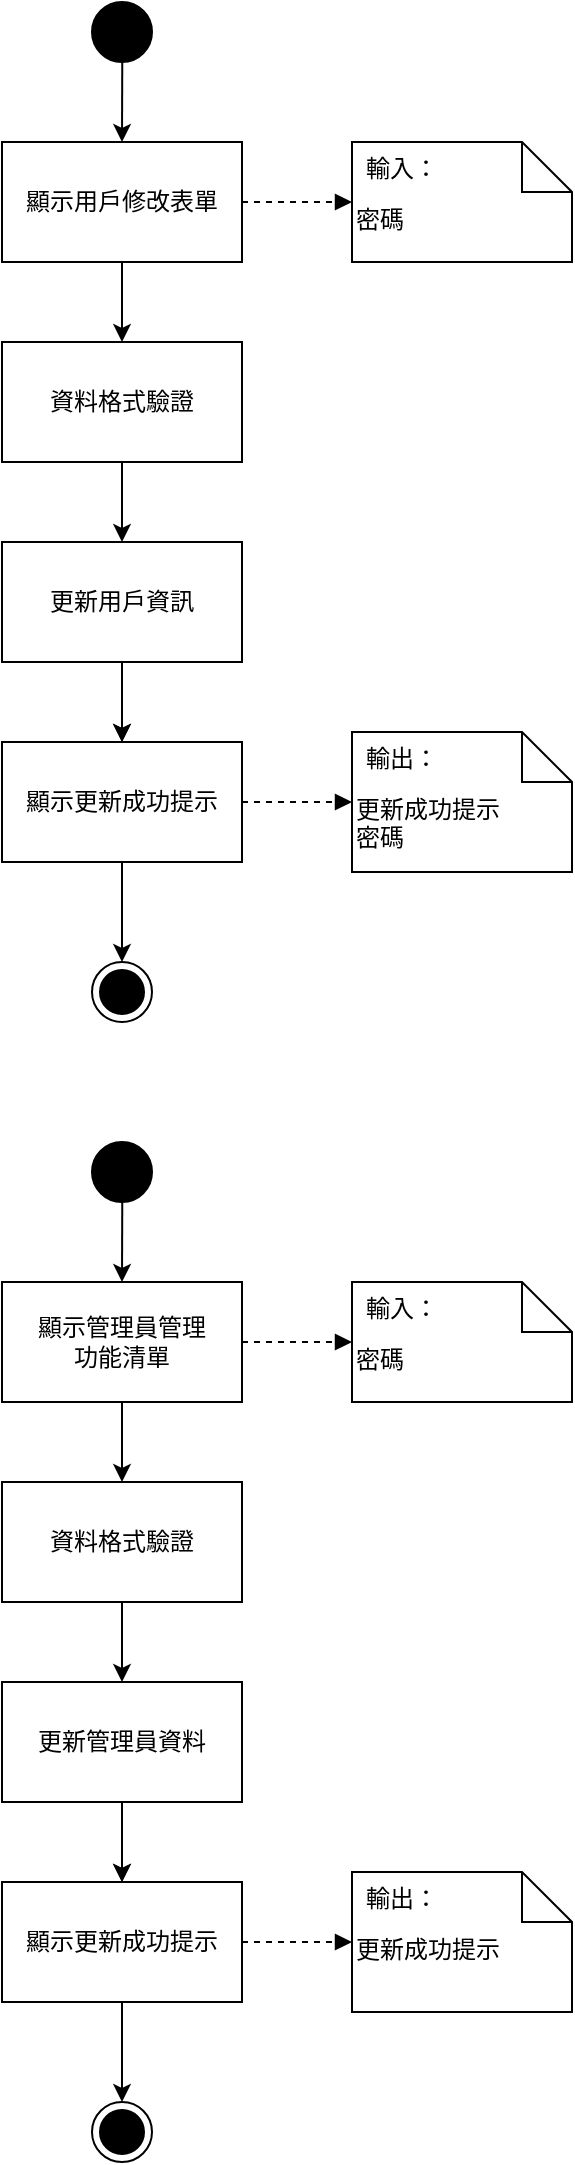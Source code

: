 <mxfile version="22.1.5" type="github">
  <diagram name="第 1 页" id="quUWREb-jlwR2Ny_MdLy">
    <mxGraphModel dx="1290" dy="522" grid="1" gridSize="10" guides="1" tooltips="1" connect="1" arrows="1" fold="1" page="1" pageScale="1" pageWidth="827" pageHeight="1169" math="0" shadow="0">
      <root>
        <mxCell id="0" />
        <mxCell id="1" parent="0" />
        <mxCell id="rR45mx5UOw72tcgHX984-3" value="" style="ellipse;fillColor=strokeColor;html=1;" vertex="1" parent="1">
          <mxGeometry x="165" y="30" width="30" height="30" as="geometry" />
        </mxCell>
        <mxCell id="rR45mx5UOw72tcgHX984-5" value="密碼" style="shape=note2;boundedLbl=1;whiteSpace=wrap;html=1;size=25;verticalAlign=top;align=left;" vertex="1" parent="1">
          <mxGeometry x="295" y="100" width="110" height="60" as="geometry" />
        </mxCell>
        <mxCell id="rR45mx5UOw72tcgHX984-6" value="輸入：" style="resizeWidth=1;part=1;strokeColor=none;fillColor=none;align=left;spacingLeft=5;" vertex="1" parent="rR45mx5UOw72tcgHX984-5">
          <mxGeometry width="110" height="25" relative="1" as="geometry" />
        </mxCell>
        <mxCell id="rR45mx5UOw72tcgHX984-7" value="" style="endArrow=classic;html=1;rounded=0;" edge="1" parent="1" source="rR45mx5UOw72tcgHX984-3" target="rR45mx5UOw72tcgHX984-8">
          <mxGeometry width="50" height="50" relative="1" as="geometry">
            <mxPoint x="465" y="300" as="sourcePoint" />
            <mxPoint x="180" y="100" as="targetPoint" />
          </mxGeometry>
        </mxCell>
        <mxCell id="rR45mx5UOw72tcgHX984-8" value="顯示用戶修改表單" style="rounded=0;whiteSpace=wrap;html=1;" vertex="1" parent="1">
          <mxGeometry x="120" y="100" width="120" height="60" as="geometry" />
        </mxCell>
        <mxCell id="rR45mx5UOw72tcgHX984-13" value="" style="html=1;verticalAlign=bottom;labelBackgroundColor=none;endArrow=block;endFill=1;dashed=1;rounded=0;" edge="1" parent="1" source="rR45mx5UOw72tcgHX984-8" target="rR45mx5UOw72tcgHX984-5">
          <mxGeometry width="160" relative="1" as="geometry">
            <mxPoint x="405" y="270" as="sourcePoint" />
            <mxPoint x="565" y="270" as="targetPoint" />
          </mxGeometry>
        </mxCell>
        <mxCell id="rR45mx5UOw72tcgHX984-14" value="" style="endArrow=classic;html=1;rounded=0;" edge="1" parent="1" target="rR45mx5UOw72tcgHX984-15" source="rR45mx5UOw72tcgHX984-8">
          <mxGeometry width="50" height="50" relative="1" as="geometry">
            <mxPoint x="180" y="160" as="sourcePoint" />
            <mxPoint x="180" y="200" as="targetPoint" />
          </mxGeometry>
        </mxCell>
        <mxCell id="rR45mx5UOw72tcgHX984-15" value="資料格式驗證" style="rounded=0;whiteSpace=wrap;html=1;" vertex="1" parent="1">
          <mxGeometry x="120" y="200" width="120" height="60" as="geometry" />
        </mxCell>
        <mxCell id="rR45mx5UOw72tcgHX984-16" value="" style="endArrow=classic;html=1;rounded=0;" edge="1" parent="1" target="rR45mx5UOw72tcgHX984-17" source="rR45mx5UOw72tcgHX984-15">
          <mxGeometry width="50" height="50" relative="1" as="geometry">
            <mxPoint x="180" y="260" as="sourcePoint" />
            <mxPoint x="180" y="300" as="targetPoint" />
          </mxGeometry>
        </mxCell>
        <mxCell id="rR45mx5UOw72tcgHX984-23" value="" style="edgeStyle=orthogonalEdgeStyle;rounded=0;orthogonalLoop=1;jettySize=auto;html=1;" edge="1" parent="1" source="rR45mx5UOw72tcgHX984-17" target="rR45mx5UOw72tcgHX984-19">
          <mxGeometry relative="1" as="geometry" />
        </mxCell>
        <mxCell id="rR45mx5UOw72tcgHX984-17" value="更新用戶資訊" style="rounded=0;whiteSpace=wrap;html=1;" vertex="1" parent="1">
          <mxGeometry x="120" y="300" width="120" height="60" as="geometry" />
        </mxCell>
        <mxCell id="rR45mx5UOw72tcgHX984-18" value="" style="endArrow=classic;html=1;rounded=0;" edge="1" parent="1" target="rR45mx5UOw72tcgHX984-19">
          <mxGeometry width="50" height="50" relative="1" as="geometry">
            <mxPoint x="180" y="360" as="sourcePoint" />
            <mxPoint x="180" y="400" as="targetPoint" />
          </mxGeometry>
        </mxCell>
        <mxCell id="rR45mx5UOw72tcgHX984-19" value="顯示更新成功提示" style="rounded=0;whiteSpace=wrap;html=1;" vertex="1" parent="1">
          <mxGeometry x="120" y="400" width="120" height="60" as="geometry" />
        </mxCell>
        <mxCell id="rR45mx5UOw72tcgHX984-20" value="更新成功提示&lt;br&gt;密碼" style="shape=note2;boundedLbl=1;whiteSpace=wrap;html=1;size=25;verticalAlign=top;align=left;" vertex="1" parent="1">
          <mxGeometry x="295" y="395" width="110" height="70" as="geometry" />
        </mxCell>
        <mxCell id="rR45mx5UOw72tcgHX984-21" value="輸出：" style="resizeWidth=1;part=1;strokeColor=none;fillColor=none;align=left;spacingLeft=5;" vertex="1" parent="rR45mx5UOw72tcgHX984-20">
          <mxGeometry width="110" height="25" relative="1" as="geometry" />
        </mxCell>
        <mxCell id="rR45mx5UOw72tcgHX984-22" value="" style="html=1;verticalAlign=bottom;labelBackgroundColor=none;endArrow=block;endFill=1;dashed=1;rounded=0;" edge="1" parent="1" target="rR45mx5UOw72tcgHX984-20" source="rR45mx5UOw72tcgHX984-19">
          <mxGeometry width="160" relative="1" as="geometry">
            <mxPoint x="240" y="430" as="sourcePoint" />
            <mxPoint x="565" y="570" as="targetPoint" />
          </mxGeometry>
        </mxCell>
        <mxCell id="rR45mx5UOw72tcgHX984-24" value="" style="endArrow=classic;html=1;rounded=0;" edge="1" parent="1" source="rR45mx5UOw72tcgHX984-19" target="rR45mx5UOw72tcgHX984-25">
          <mxGeometry width="50" height="50" relative="1" as="geometry">
            <mxPoint x="190" y="370" as="sourcePoint" />
            <mxPoint x="180" y="510" as="targetPoint" />
          </mxGeometry>
        </mxCell>
        <mxCell id="rR45mx5UOw72tcgHX984-25" value="" style="ellipse;html=1;shape=endState;fillColor=strokeColor;" vertex="1" parent="1">
          <mxGeometry x="165" y="510" width="30" height="30" as="geometry" />
        </mxCell>
        <mxCell id="rR45mx5UOw72tcgHX984-26" value="" style="ellipse;fillColor=strokeColor;html=1;" vertex="1" parent="1">
          <mxGeometry x="165" y="600" width="30" height="30" as="geometry" />
        </mxCell>
        <mxCell id="rR45mx5UOw72tcgHX984-29" value="" style="endArrow=classic;html=1;rounded=0;" edge="1" parent="1" source="rR45mx5UOw72tcgHX984-26" target="rR45mx5UOw72tcgHX984-30">
          <mxGeometry width="50" height="50" relative="1" as="geometry">
            <mxPoint x="465" y="870" as="sourcePoint" />
            <mxPoint x="180" y="670" as="targetPoint" />
          </mxGeometry>
        </mxCell>
        <mxCell id="rR45mx5UOw72tcgHX984-30" value="顯示管理員管理&lt;br&gt;功能清單" style="rounded=0;whiteSpace=wrap;html=1;" vertex="1" parent="1">
          <mxGeometry x="120" y="670" width="120" height="60" as="geometry" />
        </mxCell>
        <mxCell id="rR45mx5UOw72tcgHX984-31" value="" style="html=1;verticalAlign=bottom;labelBackgroundColor=none;endArrow=block;endFill=1;dashed=1;rounded=0;" edge="1" parent="1" source="rR45mx5UOw72tcgHX984-30" target="rR45mx5UOw72tcgHX984-44">
          <mxGeometry width="160" relative="1" as="geometry">
            <mxPoint x="405" y="840" as="sourcePoint" />
            <mxPoint x="295" y="700" as="targetPoint" />
          </mxGeometry>
        </mxCell>
        <mxCell id="rR45mx5UOw72tcgHX984-32" value="" style="endArrow=classic;html=1;rounded=0;" edge="1" parent="1" source="rR45mx5UOw72tcgHX984-30" target="rR45mx5UOw72tcgHX984-33">
          <mxGeometry width="50" height="50" relative="1" as="geometry">
            <mxPoint x="180" y="730" as="sourcePoint" />
            <mxPoint x="180" y="770" as="targetPoint" />
          </mxGeometry>
        </mxCell>
        <mxCell id="rR45mx5UOw72tcgHX984-33" value="資料格式驗證" style="rounded=0;whiteSpace=wrap;html=1;" vertex="1" parent="1">
          <mxGeometry x="120" y="770" width="120" height="60" as="geometry" />
        </mxCell>
        <mxCell id="rR45mx5UOw72tcgHX984-34" value="" style="endArrow=classic;html=1;rounded=0;" edge="1" parent="1" source="rR45mx5UOw72tcgHX984-33" target="rR45mx5UOw72tcgHX984-36">
          <mxGeometry width="50" height="50" relative="1" as="geometry">
            <mxPoint x="180" y="830" as="sourcePoint" />
            <mxPoint x="180" y="870" as="targetPoint" />
          </mxGeometry>
        </mxCell>
        <mxCell id="rR45mx5UOw72tcgHX984-35" value="" style="edgeStyle=orthogonalEdgeStyle;rounded=0;orthogonalLoop=1;jettySize=auto;html=1;" edge="1" parent="1" source="rR45mx5UOw72tcgHX984-36" target="rR45mx5UOw72tcgHX984-38">
          <mxGeometry relative="1" as="geometry" />
        </mxCell>
        <mxCell id="rR45mx5UOw72tcgHX984-36" value="更新管理員資料" style="rounded=0;whiteSpace=wrap;html=1;" vertex="1" parent="1">
          <mxGeometry x="120" y="870" width="120" height="60" as="geometry" />
        </mxCell>
        <mxCell id="rR45mx5UOw72tcgHX984-37" value="" style="endArrow=classic;html=1;rounded=0;" edge="1" parent="1" target="rR45mx5UOw72tcgHX984-38">
          <mxGeometry width="50" height="50" relative="1" as="geometry">
            <mxPoint x="180" y="930" as="sourcePoint" />
            <mxPoint x="180" y="970" as="targetPoint" />
          </mxGeometry>
        </mxCell>
        <mxCell id="rR45mx5UOw72tcgHX984-38" value="顯示更新成功提示" style="rounded=0;whiteSpace=wrap;html=1;" vertex="1" parent="1">
          <mxGeometry x="120" y="970" width="120" height="60" as="geometry" />
        </mxCell>
        <mxCell id="rR45mx5UOw72tcgHX984-39" value="更新成功提示" style="shape=note2;boundedLbl=1;whiteSpace=wrap;html=1;size=25;verticalAlign=top;align=left;" vertex="1" parent="1">
          <mxGeometry x="295" y="965" width="110" height="70" as="geometry" />
        </mxCell>
        <mxCell id="rR45mx5UOw72tcgHX984-40" value="輸出：" style="resizeWidth=1;part=1;strokeColor=none;fillColor=none;align=left;spacingLeft=5;" vertex="1" parent="rR45mx5UOw72tcgHX984-39">
          <mxGeometry width="110" height="25" relative="1" as="geometry" />
        </mxCell>
        <mxCell id="rR45mx5UOw72tcgHX984-41" value="" style="html=1;verticalAlign=bottom;labelBackgroundColor=none;endArrow=block;endFill=1;dashed=1;rounded=0;" edge="1" parent="1" source="rR45mx5UOw72tcgHX984-38" target="rR45mx5UOw72tcgHX984-39">
          <mxGeometry width="160" relative="1" as="geometry">
            <mxPoint x="240" y="1000" as="sourcePoint" />
            <mxPoint x="565" y="1140" as="targetPoint" />
          </mxGeometry>
        </mxCell>
        <mxCell id="rR45mx5UOw72tcgHX984-42" value="" style="endArrow=classic;html=1;rounded=0;" edge="1" parent="1" source="rR45mx5UOw72tcgHX984-38" target="rR45mx5UOw72tcgHX984-43">
          <mxGeometry width="50" height="50" relative="1" as="geometry">
            <mxPoint x="190" y="940" as="sourcePoint" />
            <mxPoint x="180" y="1080" as="targetPoint" />
          </mxGeometry>
        </mxCell>
        <mxCell id="rR45mx5UOw72tcgHX984-43" value="" style="ellipse;html=1;shape=endState;fillColor=strokeColor;" vertex="1" parent="1">
          <mxGeometry x="165" y="1080" width="30" height="30" as="geometry" />
        </mxCell>
        <mxCell id="rR45mx5UOw72tcgHX984-44" value="密碼" style="shape=note2;boundedLbl=1;whiteSpace=wrap;html=1;size=25;verticalAlign=top;align=left;" vertex="1" parent="1">
          <mxGeometry x="295" y="670" width="110" height="60" as="geometry" />
        </mxCell>
        <mxCell id="rR45mx5UOw72tcgHX984-45" value="輸入：" style="resizeWidth=1;part=1;strokeColor=none;fillColor=none;align=left;spacingLeft=5;" vertex="1" parent="rR45mx5UOw72tcgHX984-44">
          <mxGeometry width="110" height="25" relative="1" as="geometry" />
        </mxCell>
      </root>
    </mxGraphModel>
  </diagram>
</mxfile>
